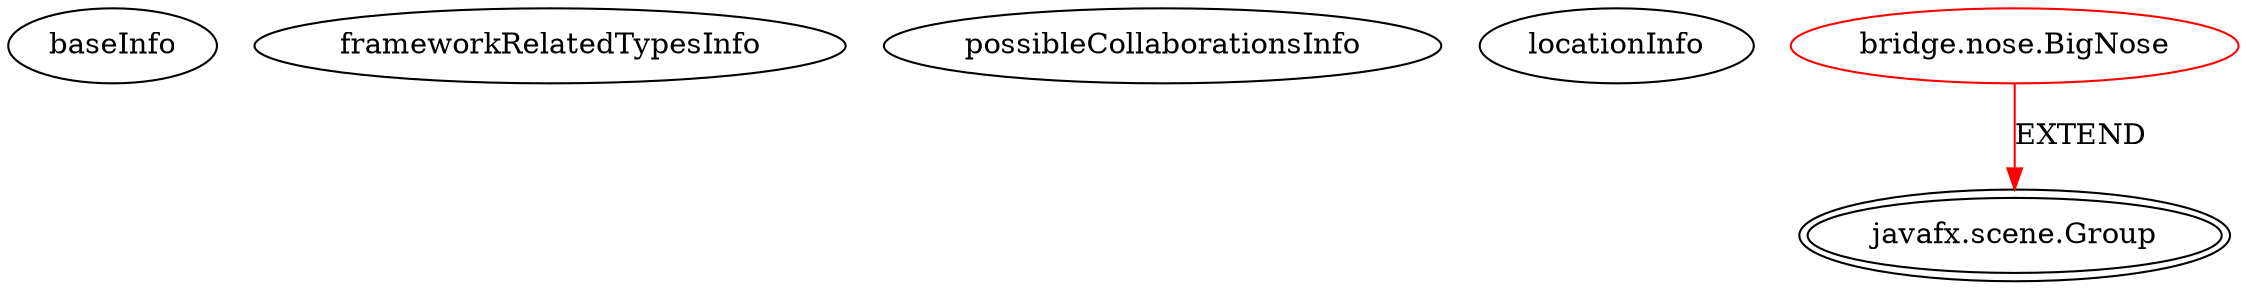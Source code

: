 digraph {
baseInfo[graphId=1701,category="extension_graph",isAnonymous=false,possibleRelation=false]
frameworkRelatedTypesInfo[0="javafx.scene.Group"]
possibleCollaborationsInfo[]
locationInfo[projectName="adamborowski-paibridge",filePath="/adamborowski-paibridge/paibridge-master/src/bridge/nose/BigNose.java",contextSignature="BigNose",graphId="1701"]
0[label="bridge.nose.BigNose",vertexType="ROOT_CLIENT_CLASS_DECLARATION",isFrameworkType=false,color=red]
1[label="javafx.scene.Group",vertexType="FRAMEWORK_CLASS_TYPE",isFrameworkType=true,peripheries=2]
0->1[label="EXTEND",color=red]
}
